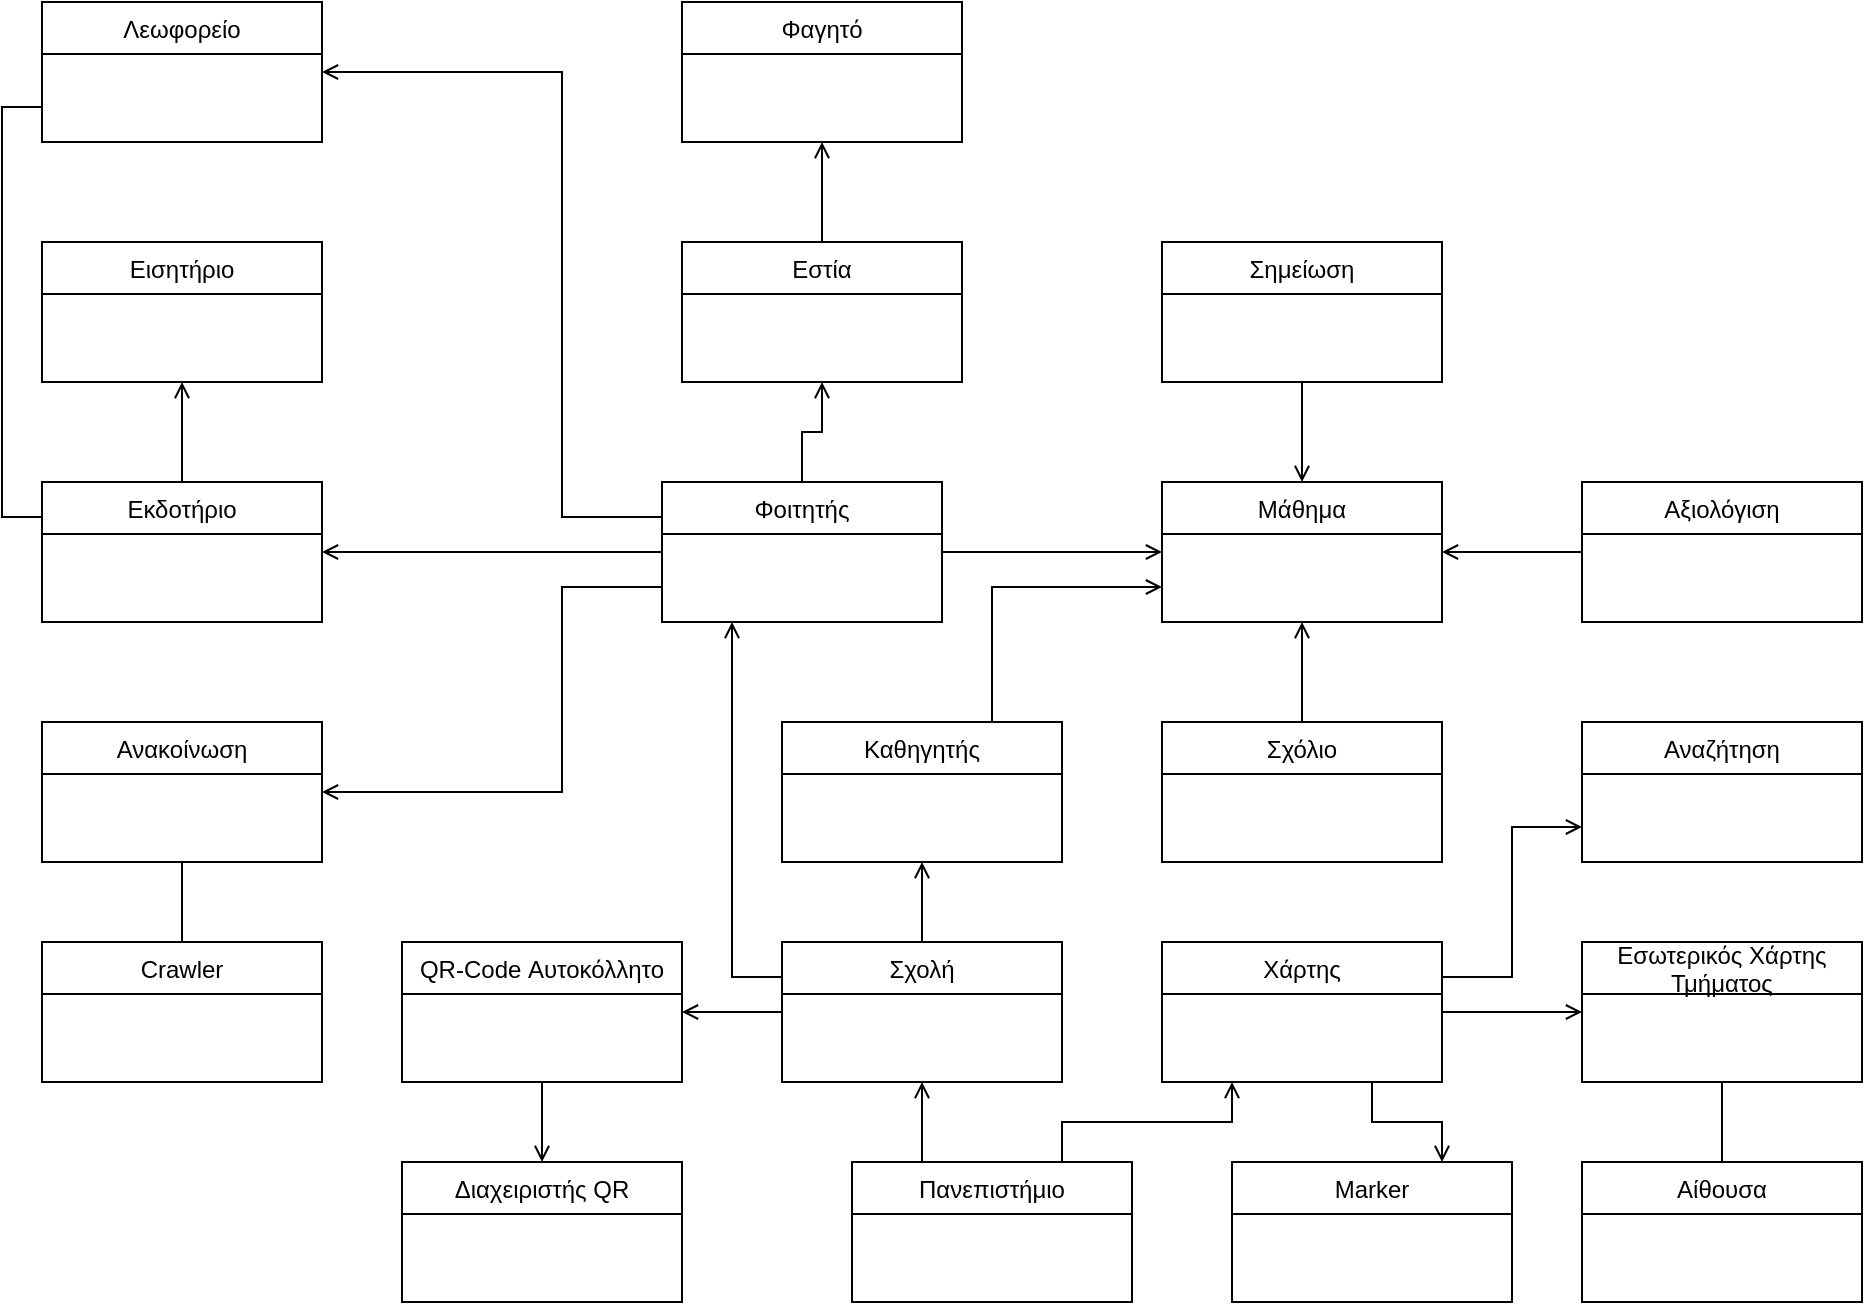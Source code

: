 <mxfile version="17.4.3" type="device"><diagram name="Page-1" id="6133507b-19e7-1e82-6fc7-422aa6c4b21f"><mxGraphModel dx="1240" dy="629" grid="1" gridSize="10" guides="1" tooltips="1" connect="1" arrows="1" fold="1" page="1" pageScale="1" pageWidth="1100" pageHeight="850" background="none" math="0" shadow="0"><root><mxCell id="0"/><mxCell id="1" parent="0"/><mxCell id="hiDAXwORo6nfQcTXLDlA-8" style="edgeStyle=orthogonalEdgeStyle;rounded=0;orthogonalLoop=1;jettySize=auto;html=1;exitX=0.5;exitY=0;exitDx=0;exitDy=0;entryX=0.5;entryY=1;entryDx=0;entryDy=0;endArrow=open;endFill=0;" edge="1" parent="1" source="1sUlajrmn-xKpkgOYh7e-1" target="hiDAXwORo6nfQcTXLDlA-3"><mxGeometry relative="1" as="geometry"/></mxCell><mxCell id="hiDAXwORo6nfQcTXLDlA-9" style="edgeStyle=orthogonalEdgeStyle;rounded=0;orthogonalLoop=1;jettySize=auto;html=1;exitX=0;exitY=0.25;exitDx=0;exitDy=0;entryX=1;entryY=0.5;entryDx=0;entryDy=0;endArrow=open;endFill=0;" edge="1" parent="1" source="1sUlajrmn-xKpkgOYh7e-1" target="hiDAXwORo6nfQcTXLDlA-1"><mxGeometry relative="1" as="geometry"><Array as="points"><mxPoint x="365" y="308"/><mxPoint x="365" y="85"/></Array></mxGeometry></mxCell><mxCell id="hiDAXwORo6nfQcTXLDlA-10" style="edgeStyle=orthogonalEdgeStyle;rounded=0;orthogonalLoop=1;jettySize=auto;html=1;exitX=0;exitY=0.5;exitDx=0;exitDy=0;entryX=1;entryY=0.5;entryDx=0;entryDy=0;endArrow=open;endFill=0;" edge="1" parent="1" source="1sUlajrmn-xKpkgOYh7e-1" target="hiDAXwORo6nfQcTXLDlA-2"><mxGeometry relative="1" as="geometry"/></mxCell><mxCell id="hiDAXwORo6nfQcTXLDlA-11" style="edgeStyle=orthogonalEdgeStyle;rounded=0;orthogonalLoop=1;jettySize=auto;html=1;exitX=0;exitY=0.75;exitDx=0;exitDy=0;entryX=1;entryY=0.5;entryDx=0;entryDy=0;endArrow=open;endFill=0;" edge="1" parent="1" source="1sUlajrmn-xKpkgOYh7e-1" target="1sUlajrmn-xKpkgOYh7e-13"><mxGeometry relative="1" as="geometry"><Array as="points"><mxPoint x="365" y="343"/><mxPoint x="365" y="445"/></Array></mxGeometry></mxCell><mxCell id="hiDAXwORo6nfQcTXLDlA-12" style="edgeStyle=orthogonalEdgeStyle;rounded=0;orthogonalLoop=1;jettySize=auto;html=1;exitX=1;exitY=0.5;exitDx=0;exitDy=0;entryX=0;entryY=0.5;entryDx=0;entryDy=0;endArrow=open;endFill=0;" edge="1" parent="1" source="1sUlajrmn-xKpkgOYh7e-1" target="1sUlajrmn-xKpkgOYh7e-7"><mxGeometry relative="1" as="geometry"/></mxCell><mxCell id="1sUlajrmn-xKpkgOYh7e-1" value="Φοιτητής" style="swimlane;fontStyle=0;childLayout=stackLayout;horizontal=1;startSize=26;horizontalStack=0;resizeParent=1;resizeParentMax=0;resizeLast=0;collapsible=1;marginBottom=0;" parent="1" vertex="1"><mxGeometry x="415" y="290" width="140" height="70" as="geometry"><mxRectangle x="275" y="70" width="100" height="26" as="alternateBounds"/></mxGeometry></mxCell><mxCell id="hiDAXwORo6nfQcTXLDlA-20" style="edgeStyle=orthogonalEdgeStyle;rounded=0;orthogonalLoop=1;jettySize=auto;html=1;exitX=1;exitY=0.5;exitDx=0;exitDy=0;entryX=0;entryY=0.5;entryDx=0;entryDy=0;endArrow=open;endFill=0;" edge="1" parent="1" source="1sUlajrmn-xKpkgOYh7e-6" target="hiDAXwORo6nfQcTXLDlA-4"><mxGeometry relative="1" as="geometry"/></mxCell><mxCell id="hiDAXwORo6nfQcTXLDlA-28" style="edgeStyle=orthogonalEdgeStyle;rounded=0;orthogonalLoop=1;jettySize=auto;html=1;exitX=0.75;exitY=1;exitDx=0;exitDy=0;entryX=0.75;entryY=0;entryDx=0;entryDy=0;endArrow=open;endFill=0;" edge="1" parent="1" source="1sUlajrmn-xKpkgOYh7e-6" target="hiDAXwORo6nfQcTXLDlA-27"><mxGeometry relative="1" as="geometry"/></mxCell><mxCell id="hiDAXwORo6nfQcTXLDlA-33" style="edgeStyle=orthogonalEdgeStyle;rounded=0;orthogonalLoop=1;jettySize=auto;html=1;exitX=1;exitY=0.25;exitDx=0;exitDy=0;entryX=0;entryY=0.75;entryDx=0;entryDy=0;endArrow=open;endFill=0;" edge="1" parent="1" source="1sUlajrmn-xKpkgOYh7e-6" target="hiDAXwORo6nfQcTXLDlA-31"><mxGeometry relative="1" as="geometry"/></mxCell><mxCell id="1sUlajrmn-xKpkgOYh7e-6" value="Χάρτης" style="swimlane;fontStyle=0;childLayout=stackLayout;horizontal=1;startSize=26;horizontalStack=0;resizeParent=1;resizeParentMax=0;resizeLast=0;collapsible=1;marginBottom=0;" parent="1" vertex="1"><mxGeometry x="665" y="520" width="140" height="70" as="geometry"><mxRectangle x="275" y="70" width="100" height="26" as="alternateBounds"/></mxGeometry></mxCell><mxCell id="1sUlajrmn-xKpkgOYh7e-7" value="Μάθημα" style="swimlane;fontStyle=0;childLayout=stackLayout;horizontal=1;startSize=26;horizontalStack=0;resizeParent=1;resizeParentMax=0;resizeLast=0;collapsible=1;marginBottom=0;" parent="1" vertex="1"><mxGeometry x="665" y="290" width="140" height="70" as="geometry"><mxRectangle x="275" y="70" width="100" height="26" as="alternateBounds"/></mxGeometry></mxCell><mxCell id="vUucEOYUhXvdLMZKvvxX-21" style="edgeStyle=orthogonalEdgeStyle;rounded=0;orthogonalLoop=1;jettySize=auto;html=1;exitX=0.5;exitY=1;exitDx=0;exitDy=0;entryX=0.5;entryY=0;entryDx=0;entryDy=0;endArrow=open;endFill=0;" parent="1" source="1sUlajrmn-xKpkgOYh7e-8" target="1sUlajrmn-xKpkgOYh7e-7" edge="1"><mxGeometry relative="1" as="geometry"/></mxCell><mxCell id="1sUlajrmn-xKpkgOYh7e-8" value="Σημείωση" style="swimlane;fontStyle=0;childLayout=stackLayout;horizontal=1;startSize=26;horizontalStack=0;resizeParent=1;resizeParentMax=0;resizeLast=0;collapsible=1;marginBottom=0;" parent="1" vertex="1"><mxGeometry x="665" y="170" width="140" height="70" as="geometry"><mxRectangle x="275" y="70" width="100" height="26" as="alternateBounds"/></mxGeometry></mxCell><mxCell id="hiDAXwORo6nfQcTXLDlA-24" style="edgeStyle=orthogonalEdgeStyle;rounded=0;orthogonalLoop=1;jettySize=auto;html=1;exitX=0.5;exitY=1;exitDx=0;exitDy=0;entryX=0.5;entryY=0;entryDx=0;entryDy=0;endArrow=open;endFill=0;" edge="1" parent="1" source="1sUlajrmn-xKpkgOYh7e-9" target="hiDAXwORo6nfQcTXLDlA-23"><mxGeometry relative="1" as="geometry"/></mxCell><mxCell id="1sUlajrmn-xKpkgOYh7e-9" value="QR-Code Αυτοκόλλητο" style="swimlane;fontStyle=0;childLayout=stackLayout;horizontal=1;startSize=26;horizontalStack=0;resizeParent=1;resizeParentMax=0;resizeLast=0;collapsible=1;marginBottom=0;" parent="1" vertex="1"><mxGeometry x="285" y="520" width="140" height="70" as="geometry"><mxRectangle x="275" y="70" width="100" height="26" as="alternateBounds"/></mxGeometry></mxCell><mxCell id="vUucEOYUhXvdLMZKvvxX-22" style="edgeStyle=orthogonalEdgeStyle;rounded=0;orthogonalLoop=1;jettySize=auto;html=1;exitX=0.5;exitY=0;exitDx=0;exitDy=0;entryX=0.5;entryY=1;entryDx=0;entryDy=0;endArrow=open;endFill=0;" parent="1" source="1sUlajrmn-xKpkgOYh7e-10" target="1sUlajrmn-xKpkgOYh7e-7" edge="1"><mxGeometry relative="1" as="geometry"/></mxCell><mxCell id="1sUlajrmn-xKpkgOYh7e-10" value="Σχόλιο" style="swimlane;fontStyle=0;childLayout=stackLayout;horizontal=1;startSize=26;horizontalStack=0;resizeParent=1;resizeParentMax=0;resizeLast=0;collapsible=1;marginBottom=0;" parent="1" vertex="1"><mxGeometry x="665" y="410" width="140" height="70" as="geometry"><mxRectangle x="275" y="70" width="100" height="26" as="alternateBounds"/></mxGeometry></mxCell><mxCell id="vUucEOYUhXvdLMZKvvxX-15" style="edgeStyle=orthogonalEdgeStyle;rounded=0;orthogonalLoop=1;jettySize=auto;html=1;exitX=0.5;exitY=0;exitDx=0;exitDy=0;entryX=0.5;entryY=1;entryDx=0;entryDy=0;endArrow=none;endFill=0;" parent="1" source="1sUlajrmn-xKpkgOYh7e-11" target="1sUlajrmn-xKpkgOYh7e-13" edge="1"><mxGeometry relative="1" as="geometry"/></mxCell><mxCell id="1sUlajrmn-xKpkgOYh7e-11" value="Crawler" style="swimlane;fontStyle=0;childLayout=stackLayout;horizontal=1;startSize=26;horizontalStack=0;resizeParent=1;resizeParentMax=0;resizeLast=0;collapsible=1;marginBottom=0;" parent="1" vertex="1"><mxGeometry x="105" y="520" width="140" height="70" as="geometry"><mxRectangle x="275" y="70" width="100" height="26" as="alternateBounds"/></mxGeometry></mxCell><mxCell id="vUucEOYUhXvdLMZKvvxX-24" style="edgeStyle=orthogonalEdgeStyle;rounded=0;orthogonalLoop=1;jettySize=auto;html=1;exitX=0;exitY=0.5;exitDx=0;exitDy=0;entryX=1;entryY=0.5;entryDx=0;entryDy=0;endArrow=open;endFill=0;" parent="1" source="1sUlajrmn-xKpkgOYh7e-12" target="1sUlajrmn-xKpkgOYh7e-7" edge="1"><mxGeometry relative="1" as="geometry"/></mxCell><mxCell id="1sUlajrmn-xKpkgOYh7e-12" value="Αξιολόγιση" style="swimlane;fontStyle=0;childLayout=stackLayout;horizontal=1;startSize=26;horizontalStack=0;resizeParent=1;resizeParentMax=0;resizeLast=0;collapsible=1;marginBottom=0;" parent="1" vertex="1"><mxGeometry x="875" y="290" width="140" height="70" as="geometry"><mxRectangle x="275" y="70" width="100" height="26" as="alternateBounds"/></mxGeometry></mxCell><mxCell id="1sUlajrmn-xKpkgOYh7e-13" value="Ανακοίνωση" style="swimlane;fontStyle=0;childLayout=stackLayout;horizontal=1;startSize=26;horizontalStack=0;resizeParent=1;resizeParentMax=0;resizeLast=0;collapsible=1;marginBottom=0;" parent="1" vertex="1"><mxGeometry x="105" y="410" width="140" height="70" as="geometry"><mxRectangle x="275" y="70" width="100" height="26" as="alternateBounds"/></mxGeometry></mxCell><mxCell id="hiDAXwORo6nfQcTXLDlA-30" style="edgeStyle=orthogonalEdgeStyle;rounded=0;orthogonalLoop=1;jettySize=auto;html=1;exitX=0;exitY=0.75;exitDx=0;exitDy=0;entryX=0;entryY=0.25;entryDx=0;entryDy=0;endArrow=none;endFill=0;" edge="1" parent="1" source="hiDAXwORo6nfQcTXLDlA-1" target="hiDAXwORo6nfQcTXLDlA-2"><mxGeometry relative="1" as="geometry"/></mxCell><mxCell id="hiDAXwORo6nfQcTXLDlA-1" value="Λεωφορείο" style="swimlane;fontStyle=0;childLayout=stackLayout;horizontal=1;startSize=26;horizontalStack=0;resizeParent=1;resizeParentMax=0;resizeLast=0;collapsible=1;marginBottom=0;" vertex="1" parent="1"><mxGeometry x="105" y="50" width="140" height="70" as="geometry"><mxRectangle x="275" y="70" width="100" height="26" as="alternateBounds"/></mxGeometry></mxCell><mxCell id="hiDAXwORo6nfQcTXLDlA-35" style="edgeStyle=orthogonalEdgeStyle;rounded=0;orthogonalLoop=1;jettySize=auto;html=1;exitX=0.5;exitY=0;exitDx=0;exitDy=0;entryX=0.5;entryY=1;entryDx=0;entryDy=0;endArrow=open;endFill=0;" edge="1" parent="1" source="hiDAXwORo6nfQcTXLDlA-2" target="hiDAXwORo6nfQcTXLDlA-34"><mxGeometry relative="1" as="geometry"/></mxCell><mxCell id="hiDAXwORo6nfQcTXLDlA-2" value="Εκδοτήριο" style="swimlane;fontStyle=0;childLayout=stackLayout;horizontal=1;startSize=26;horizontalStack=0;resizeParent=1;resizeParentMax=0;resizeLast=0;collapsible=1;marginBottom=0;" vertex="1" parent="1"><mxGeometry x="105" y="290" width="140" height="70" as="geometry"><mxRectangle x="275" y="70" width="100" height="26" as="alternateBounds"/></mxGeometry></mxCell><mxCell id="hiDAXwORo6nfQcTXLDlA-7" style="edgeStyle=orthogonalEdgeStyle;rounded=0;orthogonalLoop=1;jettySize=auto;html=1;exitX=0.5;exitY=0;exitDx=0;exitDy=0;entryX=0.5;entryY=1;entryDx=0;entryDy=0;endArrow=open;endFill=0;" edge="1" parent="1" source="hiDAXwORo6nfQcTXLDlA-3" target="hiDAXwORo6nfQcTXLDlA-6"><mxGeometry relative="1" as="geometry"/></mxCell><mxCell id="hiDAXwORo6nfQcTXLDlA-3" value="Εστία" style="swimlane;fontStyle=0;childLayout=stackLayout;horizontal=1;startSize=26;horizontalStack=0;resizeParent=1;resizeParentMax=0;resizeLast=0;collapsible=1;marginBottom=0;" vertex="1" parent="1"><mxGeometry x="425" y="170" width="140" height="70" as="geometry"><mxRectangle x="275" y="70" width="100" height="26" as="alternateBounds"/></mxGeometry></mxCell><mxCell id="hiDAXwORo6nfQcTXLDlA-4" value="Εσωτερικός Χάρτης&#xA;Τμήματος" style="swimlane;fontStyle=0;childLayout=stackLayout;horizontal=1;startSize=26;horizontalStack=0;resizeParent=1;resizeParentMax=0;resizeLast=0;collapsible=1;marginBottom=0;" vertex="1" parent="1"><mxGeometry x="875" y="520" width="140" height="70" as="geometry"><mxRectangle x="275" y="70" width="100" height="26" as="alternateBounds"/></mxGeometry></mxCell><mxCell id="hiDAXwORo6nfQcTXLDlA-15" style="edgeStyle=orthogonalEdgeStyle;rounded=0;orthogonalLoop=1;jettySize=auto;html=1;exitX=0;exitY=0.5;exitDx=0;exitDy=0;entryX=1;entryY=0.5;entryDx=0;entryDy=0;endArrow=open;endFill=0;" edge="1" parent="1" source="hiDAXwORo6nfQcTXLDlA-5" target="1sUlajrmn-xKpkgOYh7e-9"><mxGeometry relative="1" as="geometry"/></mxCell><mxCell id="hiDAXwORo6nfQcTXLDlA-18" style="edgeStyle=orthogonalEdgeStyle;rounded=0;orthogonalLoop=1;jettySize=auto;html=1;exitX=0.5;exitY=0;exitDx=0;exitDy=0;entryX=0.5;entryY=1;entryDx=0;entryDy=0;endArrow=open;endFill=0;" edge="1" parent="1" source="hiDAXwORo6nfQcTXLDlA-5" target="hiDAXwORo6nfQcTXLDlA-16"><mxGeometry relative="1" as="geometry"/></mxCell><mxCell id="hiDAXwORo6nfQcTXLDlA-29" style="edgeStyle=orthogonalEdgeStyle;rounded=0;orthogonalLoop=1;jettySize=auto;html=1;exitX=0;exitY=0.25;exitDx=0;exitDy=0;entryX=0.25;entryY=1;entryDx=0;entryDy=0;endArrow=open;endFill=0;" edge="1" parent="1" source="hiDAXwORo6nfQcTXLDlA-5" target="1sUlajrmn-xKpkgOYh7e-1"><mxGeometry relative="1" as="geometry"><mxPoint x="445" y="360" as="targetPoint"/></mxGeometry></mxCell><mxCell id="hiDAXwORo6nfQcTXLDlA-5" value="Σχολή" style="swimlane;fontStyle=0;childLayout=stackLayout;horizontal=1;startSize=26;horizontalStack=0;resizeParent=1;resizeParentMax=0;resizeLast=0;collapsible=1;marginBottom=0;" vertex="1" parent="1"><mxGeometry x="475" y="520" width="140" height="70" as="geometry"><mxRectangle x="275" y="70" width="100" height="26" as="alternateBounds"/></mxGeometry></mxCell><mxCell id="hiDAXwORo6nfQcTXLDlA-6" value="Φαγητό" style="swimlane;fontStyle=0;childLayout=stackLayout;horizontal=1;startSize=26;horizontalStack=0;resizeParent=1;resizeParentMax=0;resizeLast=0;collapsible=1;marginBottom=0;" vertex="1" parent="1"><mxGeometry x="425" y="50" width="140" height="70" as="geometry"><mxRectangle x="275" y="70" width="100" height="26" as="alternateBounds"/></mxGeometry></mxCell><mxCell id="hiDAXwORo6nfQcTXLDlA-17" style="edgeStyle=orthogonalEdgeStyle;rounded=0;orthogonalLoop=1;jettySize=auto;html=1;exitX=0.75;exitY=0;exitDx=0;exitDy=0;entryX=0;entryY=0.75;entryDx=0;entryDy=0;endArrow=open;endFill=0;" edge="1" parent="1" source="hiDAXwORo6nfQcTXLDlA-16" target="1sUlajrmn-xKpkgOYh7e-7"><mxGeometry relative="1" as="geometry"/></mxCell><mxCell id="hiDAXwORo6nfQcTXLDlA-16" value="Καθηγητής" style="swimlane;fontStyle=0;childLayout=stackLayout;horizontal=1;startSize=26;horizontalStack=0;resizeParent=1;resizeParentMax=0;resizeLast=0;collapsible=1;marginBottom=0;" vertex="1" parent="1"><mxGeometry x="475" y="410" width="140" height="70" as="geometry"><mxRectangle x="275" y="70" width="100" height="26" as="alternateBounds"/></mxGeometry></mxCell><mxCell id="hiDAXwORo6nfQcTXLDlA-25" style="edgeStyle=orthogonalEdgeStyle;rounded=0;orthogonalLoop=1;jettySize=auto;html=1;exitX=0.25;exitY=0;exitDx=0;exitDy=0;entryX=0.5;entryY=1;entryDx=0;entryDy=0;endArrow=open;endFill=0;" edge="1" parent="1" source="hiDAXwORo6nfQcTXLDlA-22" target="hiDAXwORo6nfQcTXLDlA-5"><mxGeometry relative="1" as="geometry"/></mxCell><mxCell id="hiDAXwORo6nfQcTXLDlA-26" style="edgeStyle=orthogonalEdgeStyle;rounded=0;orthogonalLoop=1;jettySize=auto;html=1;exitX=0.75;exitY=0;exitDx=0;exitDy=0;entryX=0.25;entryY=1;entryDx=0;entryDy=0;endArrow=open;endFill=0;" edge="1" parent="1" source="hiDAXwORo6nfQcTXLDlA-22" target="1sUlajrmn-xKpkgOYh7e-6"><mxGeometry relative="1" as="geometry"/></mxCell><mxCell id="hiDAXwORo6nfQcTXLDlA-22" value="Πανεπιστήμιο" style="swimlane;fontStyle=0;childLayout=stackLayout;horizontal=1;startSize=26;horizontalStack=0;resizeParent=1;resizeParentMax=0;resizeLast=0;collapsible=1;marginBottom=0;" vertex="1" parent="1"><mxGeometry x="510" y="630" width="140" height="70" as="geometry"><mxRectangle x="275" y="70" width="100" height="26" as="alternateBounds"/></mxGeometry></mxCell><mxCell id="hiDAXwORo6nfQcTXLDlA-23" value="Διαχειριστής QR" style="swimlane;fontStyle=0;childLayout=stackLayout;horizontal=1;startSize=26;horizontalStack=0;resizeParent=1;resizeParentMax=0;resizeLast=0;collapsible=1;marginBottom=0;" vertex="1" parent="1"><mxGeometry x="285" y="630" width="140" height="70" as="geometry"><mxRectangle x="275" y="70" width="100" height="26" as="alternateBounds"/></mxGeometry></mxCell><mxCell id="hiDAXwORo6nfQcTXLDlA-27" value="Marker" style="swimlane;fontStyle=0;childLayout=stackLayout;horizontal=1;startSize=26;horizontalStack=0;resizeParent=1;resizeParentMax=0;resizeLast=0;collapsible=1;marginBottom=0;" vertex="1" parent="1"><mxGeometry x="700" y="630" width="140" height="70" as="geometry"><mxRectangle x="275" y="70" width="100" height="26" as="alternateBounds"/></mxGeometry></mxCell><mxCell id="hiDAXwORo6nfQcTXLDlA-31" value="Αναζήτηση" style="swimlane;fontStyle=0;childLayout=stackLayout;horizontal=1;startSize=26;horizontalStack=0;resizeParent=1;resizeParentMax=0;resizeLast=0;collapsible=1;marginBottom=0;" vertex="1" parent="1"><mxGeometry x="875" y="410" width="140" height="70" as="geometry"><mxRectangle x="275" y="70" width="100" height="26" as="alternateBounds"/></mxGeometry></mxCell><mxCell id="hiDAXwORo6nfQcTXLDlA-34" value="Εισητήριο" style="swimlane;fontStyle=0;childLayout=stackLayout;horizontal=1;startSize=26;horizontalStack=0;resizeParent=1;resizeParentMax=0;resizeLast=0;collapsible=1;marginBottom=0;" vertex="1" parent="1"><mxGeometry x="105" y="170" width="140" height="70" as="geometry"><mxRectangle x="275" y="70" width="100" height="26" as="alternateBounds"/></mxGeometry></mxCell><mxCell id="hiDAXwORo6nfQcTXLDlA-44" style="edgeStyle=orthogonalEdgeStyle;rounded=0;orthogonalLoop=1;jettySize=auto;html=1;exitX=0.5;exitY=0;exitDx=0;exitDy=0;entryX=0.5;entryY=1;entryDx=0;entryDy=0;endArrow=none;endFill=0;" edge="1" parent="1" source="hiDAXwORo6nfQcTXLDlA-43" target="hiDAXwORo6nfQcTXLDlA-4"><mxGeometry relative="1" as="geometry"/></mxCell><mxCell id="hiDAXwORo6nfQcTXLDlA-43" value="Αίθουσα" style="swimlane;fontStyle=0;childLayout=stackLayout;horizontal=1;startSize=26;horizontalStack=0;resizeParent=1;resizeParentMax=0;resizeLast=0;collapsible=1;marginBottom=0;" vertex="1" parent="1"><mxGeometry x="875" y="630" width="140" height="70" as="geometry"><mxRectangle x="275" y="70" width="100" height="26" as="alternateBounds"/></mxGeometry></mxCell></root></mxGraphModel></diagram></mxfile>